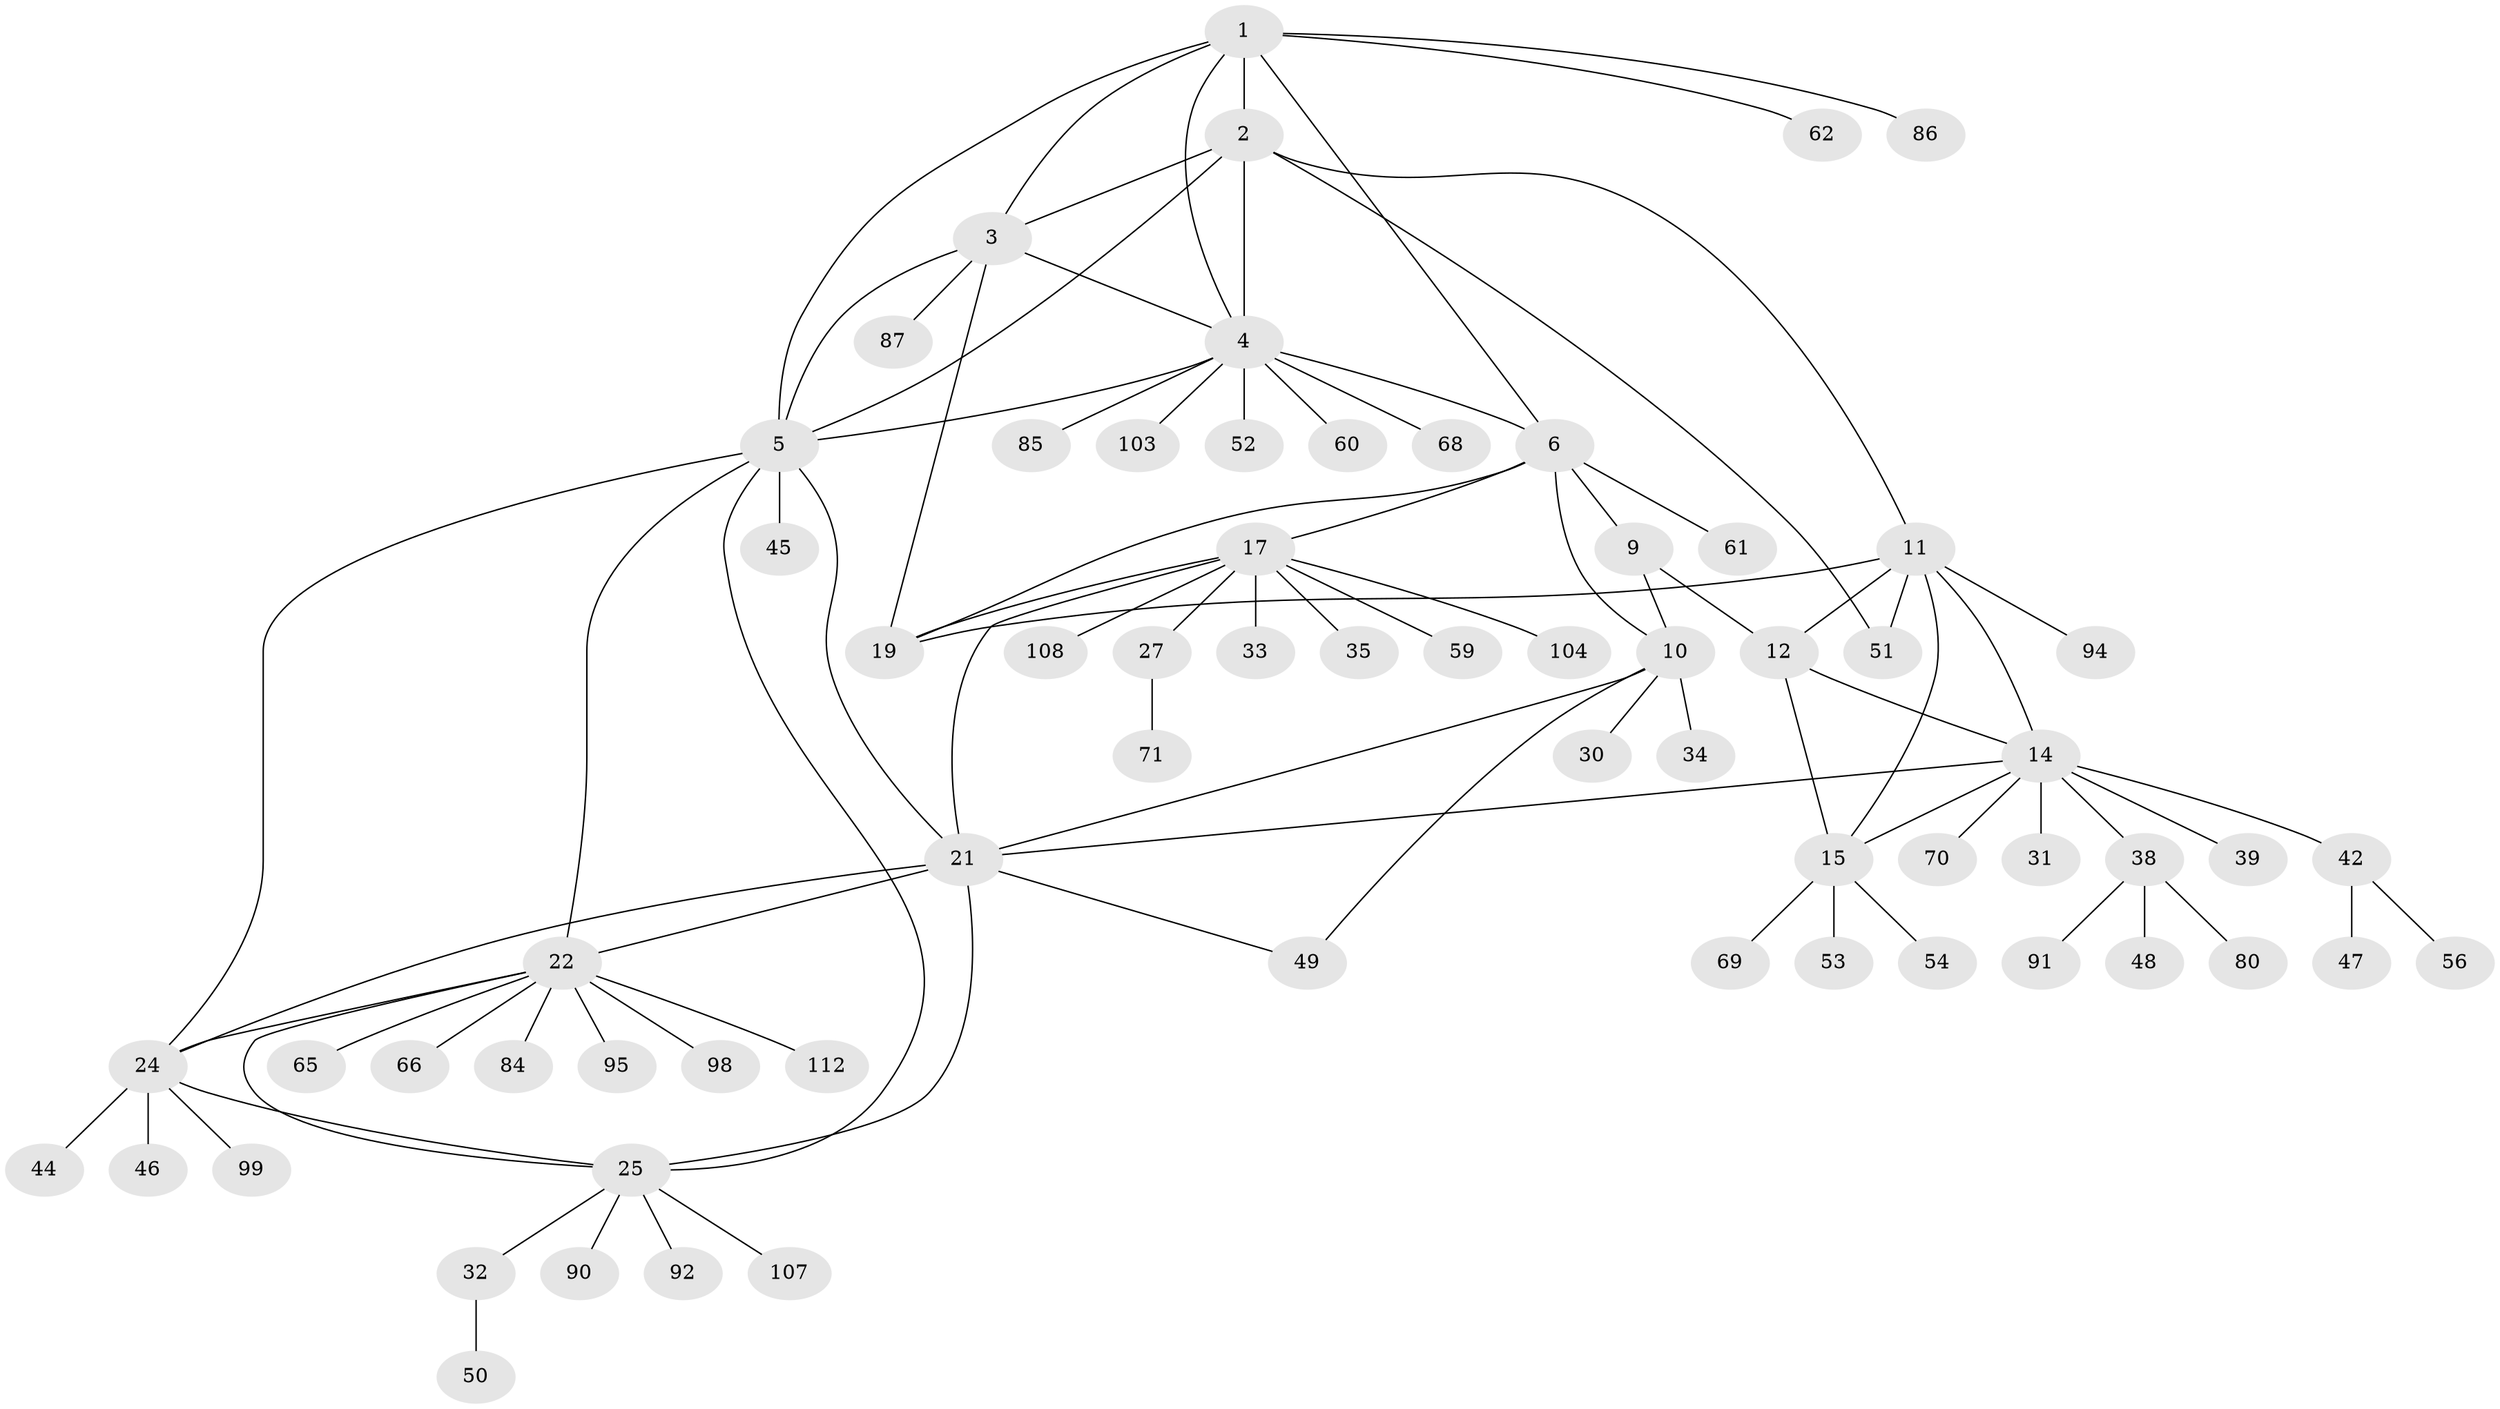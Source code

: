 // original degree distribution, {7: 0.044642857142857144, 6: 0.05357142857142857, 10: 0.026785714285714284, 8: 0.044642857142857144, 5: 0.044642857142857144, 13: 0.008928571428571428, 11: 0.008928571428571428, 1: 0.5982142857142857, 2: 0.13392857142857142, 4: 0.008928571428571428, 3: 0.026785714285714284}
// Generated by graph-tools (version 1.1) at 2025/19/03/04/25 18:19:38]
// undirected, 67 vertices, 92 edges
graph export_dot {
graph [start="1"]
  node [color=gray90,style=filled];
  1;
  2;
  3;
  4;
  5 [super="+40+26+100+110+23"];
  6 [super="+72+16+7+29+8"];
  9;
  10;
  11 [super="+13+81"];
  12;
  14;
  15;
  17 [super="+18+41+28+67+79+82"];
  19 [super="+73"];
  21;
  22 [super="+63"];
  24 [super="+36"];
  25;
  27;
  30;
  31;
  32;
  33;
  34 [super="+58"];
  35;
  38 [super="+43"];
  39;
  42 [super="+96"];
  44 [super="+97"];
  45 [super="+55"];
  46;
  47 [super="+78"];
  48 [super="+74+76"];
  49;
  50;
  51 [super="+105"];
  52 [super="+83"];
  53;
  54;
  56;
  59;
  60;
  61;
  62;
  65;
  66;
  68;
  69;
  70;
  71;
  80 [super="+93"];
  84;
  85;
  86;
  87;
  90;
  91;
  92;
  94;
  95;
  98;
  99 [super="+111"];
  103;
  104;
  107 [super="+109"];
  108;
  112;
  1 -- 2;
  1 -- 3;
  1 -- 4;
  1 -- 5;
  1 -- 62;
  1 -- 86;
  1 -- 6;
  2 -- 3;
  2 -- 4;
  2 -- 5;
  2 -- 51;
  2 -- 11;
  3 -- 4;
  3 -- 5;
  3 -- 19;
  3 -- 87;
  4 -- 5;
  4 -- 52;
  4 -- 60;
  4 -- 68;
  4 -- 85;
  4 -- 103;
  4 -- 6;
  5 -- 45;
  5 -- 21;
  5 -- 22;
  5 -- 24;
  5 -- 25;
  6 -- 9 [weight=3];
  6 -- 10 [weight=3];
  6 -- 17 [weight=3];
  6 -- 19;
  6 -- 61;
  9 -- 10;
  9 -- 12;
  10 -- 21;
  10 -- 30;
  10 -- 34;
  10 -- 49;
  11 -- 12 [weight=2];
  11 -- 14 [weight=2];
  11 -- 15 [weight=2];
  11 -- 19;
  11 -- 94;
  11 -- 51;
  12 -- 14;
  12 -- 15;
  14 -- 15;
  14 -- 21;
  14 -- 31;
  14 -- 38;
  14 -- 39;
  14 -- 42;
  14 -- 70;
  15 -- 53;
  15 -- 54;
  15 -- 69;
  17 -- 19 [weight=3];
  17 -- 21;
  17 -- 27;
  17 -- 35;
  17 -- 59;
  17 -- 33;
  17 -- 104;
  17 -- 108;
  21 -- 22;
  21 -- 24;
  21 -- 25;
  21 -- 49;
  22 -- 24;
  22 -- 25;
  22 -- 65;
  22 -- 66;
  22 -- 84;
  22 -- 95;
  22 -- 98;
  22 -- 112;
  24 -- 25;
  24 -- 44;
  24 -- 46;
  24 -- 99;
  25 -- 32;
  25 -- 90;
  25 -- 92;
  25 -- 107;
  27 -- 71;
  32 -- 50;
  38 -- 48;
  38 -- 80;
  38 -- 91;
  42 -- 47;
  42 -- 56;
}
